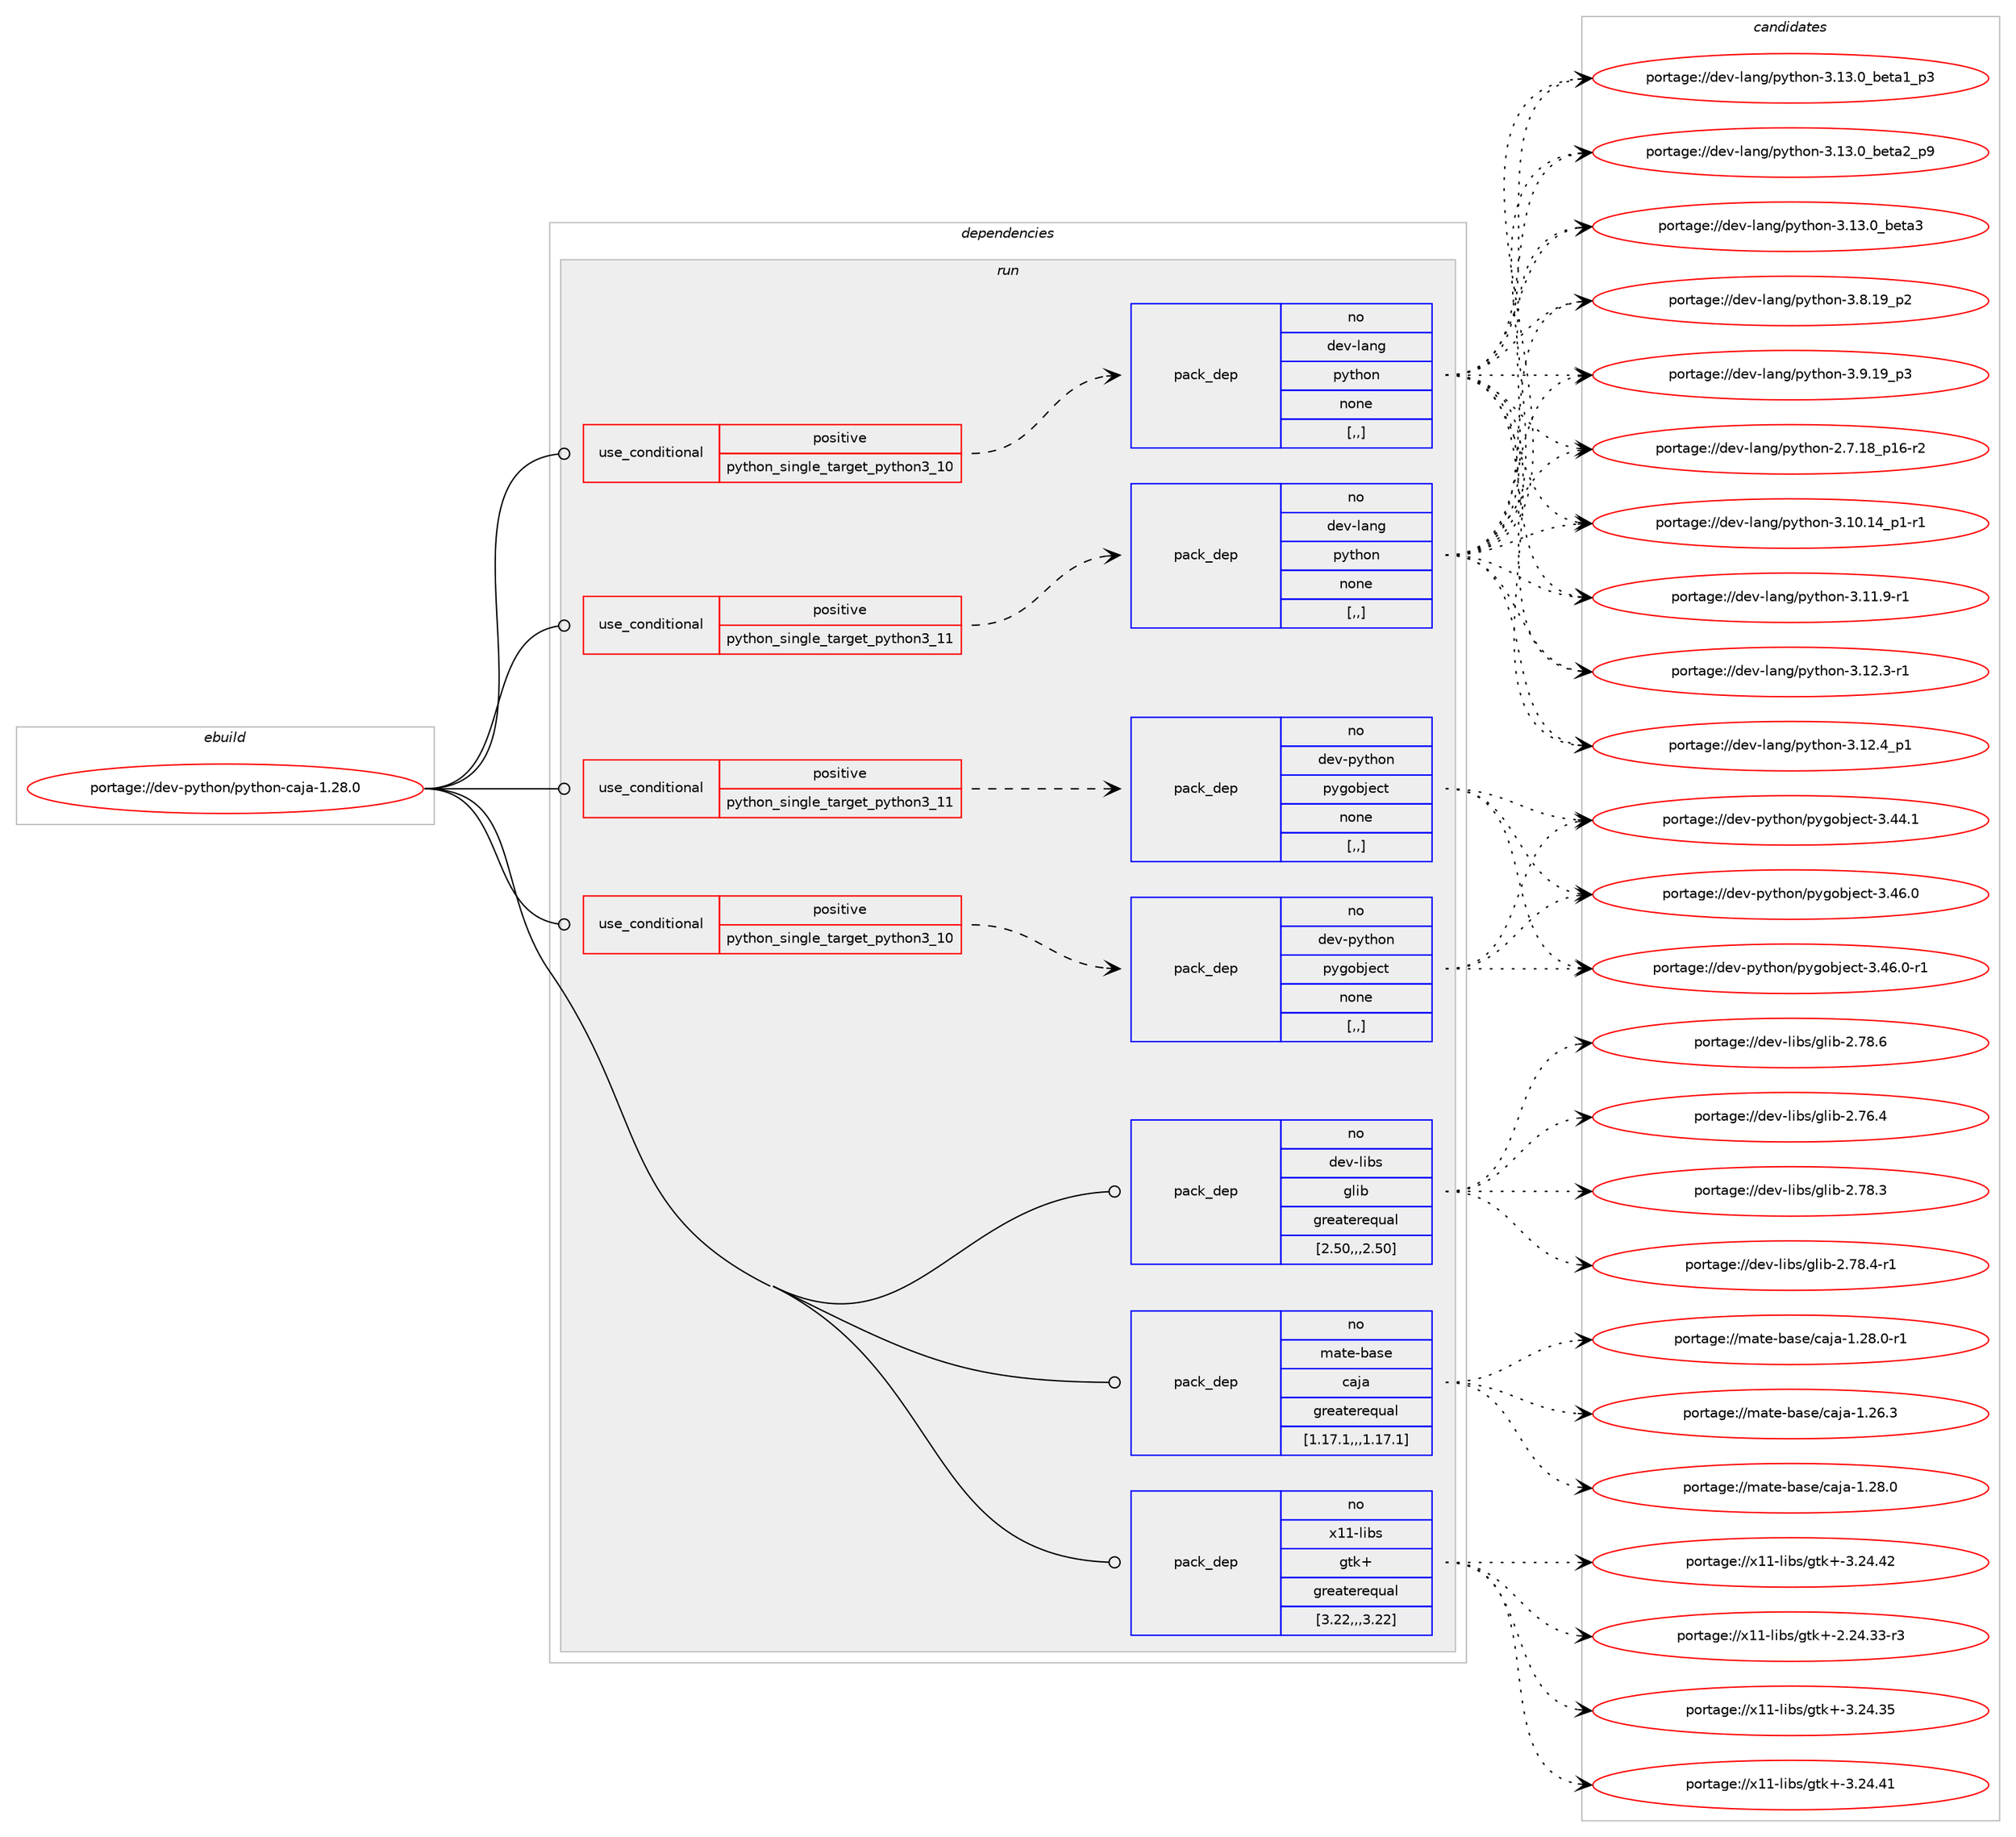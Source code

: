 digraph prolog {

# *************
# Graph options
# *************

newrank=true;
concentrate=true;
compound=true;
graph [rankdir=LR,fontname=Helvetica,fontsize=10,ranksep=1.5];#, ranksep=2.5, nodesep=0.2];
edge  [arrowhead=vee];
node  [fontname=Helvetica,fontsize=10];

# **********
# The ebuild
# **********

subgraph cluster_leftcol {
color=gray;
rank=same;
label=<<i>ebuild</i>>;
id [label="portage://dev-python/python-caja-1.28.0", color=red, width=4, href="../dev-python/python-caja-1.28.0.svg"];
}

# ****************
# The dependencies
# ****************

subgraph cluster_midcol {
color=gray;
label=<<i>dependencies</i>>;
subgraph cluster_compile {
fillcolor="#eeeeee";
style=filled;
label=<<i>compile</i>>;
}
subgraph cluster_compileandrun {
fillcolor="#eeeeee";
style=filled;
label=<<i>compile and run</i>>;
}
subgraph cluster_run {
fillcolor="#eeeeee";
style=filled;
label=<<i>run</i>>;
subgraph cond36942 {
dependency155730 [label=<<TABLE BORDER="0" CELLBORDER="1" CELLSPACING="0" CELLPADDING="4"><TR><TD ROWSPAN="3" CELLPADDING="10">use_conditional</TD></TR><TR><TD>positive</TD></TR><TR><TD>python_single_target_python3_10</TD></TR></TABLE>>, shape=none, color=red];
subgraph pack117552 {
dependency155731 [label=<<TABLE BORDER="0" CELLBORDER="1" CELLSPACING="0" CELLPADDING="4" WIDTH="220"><TR><TD ROWSPAN="6" CELLPADDING="30">pack_dep</TD></TR><TR><TD WIDTH="110">no</TD></TR><TR><TD>dev-lang</TD></TR><TR><TD>python</TD></TR><TR><TD>none</TD></TR><TR><TD>[,,]</TD></TR></TABLE>>, shape=none, color=blue];
}
dependency155730:e -> dependency155731:w [weight=20,style="dashed",arrowhead="vee"];
}
id:e -> dependency155730:w [weight=20,style="solid",arrowhead="odot"];
subgraph cond36943 {
dependency155732 [label=<<TABLE BORDER="0" CELLBORDER="1" CELLSPACING="0" CELLPADDING="4"><TR><TD ROWSPAN="3" CELLPADDING="10">use_conditional</TD></TR><TR><TD>positive</TD></TR><TR><TD>python_single_target_python3_10</TD></TR></TABLE>>, shape=none, color=red];
subgraph pack117553 {
dependency155733 [label=<<TABLE BORDER="0" CELLBORDER="1" CELLSPACING="0" CELLPADDING="4" WIDTH="220"><TR><TD ROWSPAN="6" CELLPADDING="30">pack_dep</TD></TR><TR><TD WIDTH="110">no</TD></TR><TR><TD>dev-python</TD></TR><TR><TD>pygobject</TD></TR><TR><TD>none</TD></TR><TR><TD>[,,]</TD></TR></TABLE>>, shape=none, color=blue];
}
dependency155732:e -> dependency155733:w [weight=20,style="dashed",arrowhead="vee"];
}
id:e -> dependency155732:w [weight=20,style="solid",arrowhead="odot"];
subgraph cond36944 {
dependency155734 [label=<<TABLE BORDER="0" CELLBORDER="1" CELLSPACING="0" CELLPADDING="4"><TR><TD ROWSPAN="3" CELLPADDING="10">use_conditional</TD></TR><TR><TD>positive</TD></TR><TR><TD>python_single_target_python3_11</TD></TR></TABLE>>, shape=none, color=red];
subgraph pack117554 {
dependency155735 [label=<<TABLE BORDER="0" CELLBORDER="1" CELLSPACING="0" CELLPADDING="4" WIDTH="220"><TR><TD ROWSPAN="6" CELLPADDING="30">pack_dep</TD></TR><TR><TD WIDTH="110">no</TD></TR><TR><TD>dev-lang</TD></TR><TR><TD>python</TD></TR><TR><TD>none</TD></TR><TR><TD>[,,]</TD></TR></TABLE>>, shape=none, color=blue];
}
dependency155734:e -> dependency155735:w [weight=20,style="dashed",arrowhead="vee"];
}
id:e -> dependency155734:w [weight=20,style="solid",arrowhead="odot"];
subgraph cond36945 {
dependency155736 [label=<<TABLE BORDER="0" CELLBORDER="1" CELLSPACING="0" CELLPADDING="4"><TR><TD ROWSPAN="3" CELLPADDING="10">use_conditional</TD></TR><TR><TD>positive</TD></TR><TR><TD>python_single_target_python3_11</TD></TR></TABLE>>, shape=none, color=red];
subgraph pack117555 {
dependency155737 [label=<<TABLE BORDER="0" CELLBORDER="1" CELLSPACING="0" CELLPADDING="4" WIDTH="220"><TR><TD ROWSPAN="6" CELLPADDING="30">pack_dep</TD></TR><TR><TD WIDTH="110">no</TD></TR><TR><TD>dev-python</TD></TR><TR><TD>pygobject</TD></TR><TR><TD>none</TD></TR><TR><TD>[,,]</TD></TR></TABLE>>, shape=none, color=blue];
}
dependency155736:e -> dependency155737:w [weight=20,style="dashed",arrowhead="vee"];
}
id:e -> dependency155736:w [weight=20,style="solid",arrowhead="odot"];
subgraph pack117556 {
dependency155738 [label=<<TABLE BORDER="0" CELLBORDER="1" CELLSPACING="0" CELLPADDING="4" WIDTH="220"><TR><TD ROWSPAN="6" CELLPADDING="30">pack_dep</TD></TR><TR><TD WIDTH="110">no</TD></TR><TR><TD>dev-libs</TD></TR><TR><TD>glib</TD></TR><TR><TD>greaterequal</TD></TR><TR><TD>[2.50,,,2.50]</TD></TR></TABLE>>, shape=none, color=blue];
}
id:e -> dependency155738:w [weight=20,style="solid",arrowhead="odot"];
subgraph pack117557 {
dependency155739 [label=<<TABLE BORDER="0" CELLBORDER="1" CELLSPACING="0" CELLPADDING="4" WIDTH="220"><TR><TD ROWSPAN="6" CELLPADDING="30">pack_dep</TD></TR><TR><TD WIDTH="110">no</TD></TR><TR><TD>mate-base</TD></TR><TR><TD>caja</TD></TR><TR><TD>greaterequal</TD></TR><TR><TD>[1.17.1,,,1.17.1]</TD></TR></TABLE>>, shape=none, color=blue];
}
id:e -> dependency155739:w [weight=20,style="solid",arrowhead="odot"];
subgraph pack117558 {
dependency155740 [label=<<TABLE BORDER="0" CELLBORDER="1" CELLSPACING="0" CELLPADDING="4" WIDTH="220"><TR><TD ROWSPAN="6" CELLPADDING="30">pack_dep</TD></TR><TR><TD WIDTH="110">no</TD></TR><TR><TD>x11-libs</TD></TR><TR><TD>gtk+</TD></TR><TR><TD>greaterequal</TD></TR><TR><TD>[3.22,,,3.22]</TD></TR></TABLE>>, shape=none, color=blue];
}
id:e -> dependency155740:w [weight=20,style="solid",arrowhead="odot"];
}
}

# **************
# The candidates
# **************

subgraph cluster_choices {
rank=same;
color=gray;
label=<<i>candidates</i>>;

subgraph choice117552 {
color=black;
nodesep=1;
choice100101118451089711010347112121116104111110455046554649569511249544511450 [label="portage://dev-lang/python-2.7.18_p16-r2", color=red, width=4,href="../dev-lang/python-2.7.18_p16-r2.svg"];
choice100101118451089711010347112121116104111110455146494846495295112494511449 [label="portage://dev-lang/python-3.10.14_p1-r1", color=red, width=4,href="../dev-lang/python-3.10.14_p1-r1.svg"];
choice100101118451089711010347112121116104111110455146494946574511449 [label="portage://dev-lang/python-3.11.9-r1", color=red, width=4,href="../dev-lang/python-3.11.9-r1.svg"];
choice100101118451089711010347112121116104111110455146495046514511449 [label="portage://dev-lang/python-3.12.3-r1", color=red, width=4,href="../dev-lang/python-3.12.3-r1.svg"];
choice100101118451089711010347112121116104111110455146495046529511249 [label="portage://dev-lang/python-3.12.4_p1", color=red, width=4,href="../dev-lang/python-3.12.4_p1.svg"];
choice10010111845108971101034711212111610411111045514649514648959810111697499511251 [label="portage://dev-lang/python-3.13.0_beta1_p3", color=red, width=4,href="../dev-lang/python-3.13.0_beta1_p3.svg"];
choice10010111845108971101034711212111610411111045514649514648959810111697509511257 [label="portage://dev-lang/python-3.13.0_beta2_p9", color=red, width=4,href="../dev-lang/python-3.13.0_beta2_p9.svg"];
choice1001011184510897110103471121211161041111104551464951464895981011169751 [label="portage://dev-lang/python-3.13.0_beta3", color=red, width=4,href="../dev-lang/python-3.13.0_beta3.svg"];
choice100101118451089711010347112121116104111110455146564649579511250 [label="portage://dev-lang/python-3.8.19_p2", color=red, width=4,href="../dev-lang/python-3.8.19_p2.svg"];
choice100101118451089711010347112121116104111110455146574649579511251 [label="portage://dev-lang/python-3.9.19_p3", color=red, width=4,href="../dev-lang/python-3.9.19_p3.svg"];
dependency155731:e -> choice100101118451089711010347112121116104111110455046554649569511249544511450:w [style=dotted,weight="100"];
dependency155731:e -> choice100101118451089711010347112121116104111110455146494846495295112494511449:w [style=dotted,weight="100"];
dependency155731:e -> choice100101118451089711010347112121116104111110455146494946574511449:w [style=dotted,weight="100"];
dependency155731:e -> choice100101118451089711010347112121116104111110455146495046514511449:w [style=dotted,weight="100"];
dependency155731:e -> choice100101118451089711010347112121116104111110455146495046529511249:w [style=dotted,weight="100"];
dependency155731:e -> choice10010111845108971101034711212111610411111045514649514648959810111697499511251:w [style=dotted,weight="100"];
dependency155731:e -> choice10010111845108971101034711212111610411111045514649514648959810111697509511257:w [style=dotted,weight="100"];
dependency155731:e -> choice1001011184510897110103471121211161041111104551464951464895981011169751:w [style=dotted,weight="100"];
dependency155731:e -> choice100101118451089711010347112121116104111110455146564649579511250:w [style=dotted,weight="100"];
dependency155731:e -> choice100101118451089711010347112121116104111110455146574649579511251:w [style=dotted,weight="100"];
}
subgraph choice117553 {
color=black;
nodesep=1;
choice1001011184511212111610411111047112121103111981061019911645514652524649 [label="portage://dev-python/pygobject-3.44.1", color=red, width=4,href="../dev-python/pygobject-3.44.1.svg"];
choice1001011184511212111610411111047112121103111981061019911645514652544648 [label="portage://dev-python/pygobject-3.46.0", color=red, width=4,href="../dev-python/pygobject-3.46.0.svg"];
choice10010111845112121116104111110471121211031119810610199116455146525446484511449 [label="portage://dev-python/pygobject-3.46.0-r1", color=red, width=4,href="../dev-python/pygobject-3.46.0-r1.svg"];
dependency155733:e -> choice1001011184511212111610411111047112121103111981061019911645514652524649:w [style=dotted,weight="100"];
dependency155733:e -> choice1001011184511212111610411111047112121103111981061019911645514652544648:w [style=dotted,weight="100"];
dependency155733:e -> choice10010111845112121116104111110471121211031119810610199116455146525446484511449:w [style=dotted,weight="100"];
}
subgraph choice117554 {
color=black;
nodesep=1;
choice100101118451089711010347112121116104111110455046554649569511249544511450 [label="portage://dev-lang/python-2.7.18_p16-r2", color=red, width=4,href="../dev-lang/python-2.7.18_p16-r2.svg"];
choice100101118451089711010347112121116104111110455146494846495295112494511449 [label="portage://dev-lang/python-3.10.14_p1-r1", color=red, width=4,href="../dev-lang/python-3.10.14_p1-r1.svg"];
choice100101118451089711010347112121116104111110455146494946574511449 [label="portage://dev-lang/python-3.11.9-r1", color=red, width=4,href="../dev-lang/python-3.11.9-r1.svg"];
choice100101118451089711010347112121116104111110455146495046514511449 [label="portage://dev-lang/python-3.12.3-r1", color=red, width=4,href="../dev-lang/python-3.12.3-r1.svg"];
choice100101118451089711010347112121116104111110455146495046529511249 [label="portage://dev-lang/python-3.12.4_p1", color=red, width=4,href="../dev-lang/python-3.12.4_p1.svg"];
choice10010111845108971101034711212111610411111045514649514648959810111697499511251 [label="portage://dev-lang/python-3.13.0_beta1_p3", color=red, width=4,href="../dev-lang/python-3.13.0_beta1_p3.svg"];
choice10010111845108971101034711212111610411111045514649514648959810111697509511257 [label="portage://dev-lang/python-3.13.0_beta2_p9", color=red, width=4,href="../dev-lang/python-3.13.0_beta2_p9.svg"];
choice1001011184510897110103471121211161041111104551464951464895981011169751 [label="portage://dev-lang/python-3.13.0_beta3", color=red, width=4,href="../dev-lang/python-3.13.0_beta3.svg"];
choice100101118451089711010347112121116104111110455146564649579511250 [label="portage://dev-lang/python-3.8.19_p2", color=red, width=4,href="../dev-lang/python-3.8.19_p2.svg"];
choice100101118451089711010347112121116104111110455146574649579511251 [label="portage://dev-lang/python-3.9.19_p3", color=red, width=4,href="../dev-lang/python-3.9.19_p3.svg"];
dependency155735:e -> choice100101118451089711010347112121116104111110455046554649569511249544511450:w [style=dotted,weight="100"];
dependency155735:e -> choice100101118451089711010347112121116104111110455146494846495295112494511449:w [style=dotted,weight="100"];
dependency155735:e -> choice100101118451089711010347112121116104111110455146494946574511449:w [style=dotted,weight="100"];
dependency155735:e -> choice100101118451089711010347112121116104111110455146495046514511449:w [style=dotted,weight="100"];
dependency155735:e -> choice100101118451089711010347112121116104111110455146495046529511249:w [style=dotted,weight="100"];
dependency155735:e -> choice10010111845108971101034711212111610411111045514649514648959810111697499511251:w [style=dotted,weight="100"];
dependency155735:e -> choice10010111845108971101034711212111610411111045514649514648959810111697509511257:w [style=dotted,weight="100"];
dependency155735:e -> choice1001011184510897110103471121211161041111104551464951464895981011169751:w [style=dotted,weight="100"];
dependency155735:e -> choice100101118451089711010347112121116104111110455146564649579511250:w [style=dotted,weight="100"];
dependency155735:e -> choice100101118451089711010347112121116104111110455146574649579511251:w [style=dotted,weight="100"];
}
subgraph choice117555 {
color=black;
nodesep=1;
choice1001011184511212111610411111047112121103111981061019911645514652524649 [label="portage://dev-python/pygobject-3.44.1", color=red, width=4,href="../dev-python/pygobject-3.44.1.svg"];
choice1001011184511212111610411111047112121103111981061019911645514652544648 [label="portage://dev-python/pygobject-3.46.0", color=red, width=4,href="../dev-python/pygobject-3.46.0.svg"];
choice10010111845112121116104111110471121211031119810610199116455146525446484511449 [label="portage://dev-python/pygobject-3.46.0-r1", color=red, width=4,href="../dev-python/pygobject-3.46.0-r1.svg"];
dependency155737:e -> choice1001011184511212111610411111047112121103111981061019911645514652524649:w [style=dotted,weight="100"];
dependency155737:e -> choice1001011184511212111610411111047112121103111981061019911645514652544648:w [style=dotted,weight="100"];
dependency155737:e -> choice10010111845112121116104111110471121211031119810610199116455146525446484511449:w [style=dotted,weight="100"];
}
subgraph choice117556 {
color=black;
nodesep=1;
choice1001011184510810598115471031081059845504655544652 [label="portage://dev-libs/glib-2.76.4", color=red, width=4,href="../dev-libs/glib-2.76.4.svg"];
choice1001011184510810598115471031081059845504655564651 [label="portage://dev-libs/glib-2.78.3", color=red, width=4,href="../dev-libs/glib-2.78.3.svg"];
choice10010111845108105981154710310810598455046555646524511449 [label="portage://dev-libs/glib-2.78.4-r1", color=red, width=4,href="../dev-libs/glib-2.78.4-r1.svg"];
choice1001011184510810598115471031081059845504655564654 [label="portage://dev-libs/glib-2.78.6", color=red, width=4,href="../dev-libs/glib-2.78.6.svg"];
dependency155738:e -> choice1001011184510810598115471031081059845504655544652:w [style=dotted,weight="100"];
dependency155738:e -> choice1001011184510810598115471031081059845504655564651:w [style=dotted,weight="100"];
dependency155738:e -> choice10010111845108105981154710310810598455046555646524511449:w [style=dotted,weight="100"];
dependency155738:e -> choice1001011184510810598115471031081059845504655564654:w [style=dotted,weight="100"];
}
subgraph choice117557 {
color=black;
nodesep=1;
choice109971161014598971151014799971069745494650544651 [label="portage://mate-base/caja-1.26.3", color=red, width=4,href="../mate-base/caja-1.26.3.svg"];
choice109971161014598971151014799971069745494650564648 [label="portage://mate-base/caja-1.28.0", color=red, width=4,href="../mate-base/caja-1.28.0.svg"];
choice1099711610145989711510147999710697454946505646484511449 [label="portage://mate-base/caja-1.28.0-r1", color=red, width=4,href="../mate-base/caja-1.28.0-r1.svg"];
dependency155739:e -> choice109971161014598971151014799971069745494650544651:w [style=dotted,weight="100"];
dependency155739:e -> choice109971161014598971151014799971069745494650564648:w [style=dotted,weight="100"];
dependency155739:e -> choice1099711610145989711510147999710697454946505646484511449:w [style=dotted,weight="100"];
}
subgraph choice117558 {
color=black;
nodesep=1;
choice12049494510810598115471031161074345504650524651514511451 [label="portage://x11-libs/gtk+-2.24.33-r3", color=red, width=4,href="../x11-libs/gtk+-2.24.33-r3.svg"];
choice1204949451081059811547103116107434551465052465153 [label="portage://x11-libs/gtk+-3.24.35", color=red, width=4,href="../x11-libs/gtk+-3.24.35.svg"];
choice1204949451081059811547103116107434551465052465249 [label="portage://x11-libs/gtk+-3.24.41", color=red, width=4,href="../x11-libs/gtk+-3.24.41.svg"];
choice1204949451081059811547103116107434551465052465250 [label="portage://x11-libs/gtk+-3.24.42", color=red, width=4,href="../x11-libs/gtk+-3.24.42.svg"];
dependency155740:e -> choice12049494510810598115471031161074345504650524651514511451:w [style=dotted,weight="100"];
dependency155740:e -> choice1204949451081059811547103116107434551465052465153:w [style=dotted,weight="100"];
dependency155740:e -> choice1204949451081059811547103116107434551465052465249:w [style=dotted,weight="100"];
dependency155740:e -> choice1204949451081059811547103116107434551465052465250:w [style=dotted,weight="100"];
}
}

}
